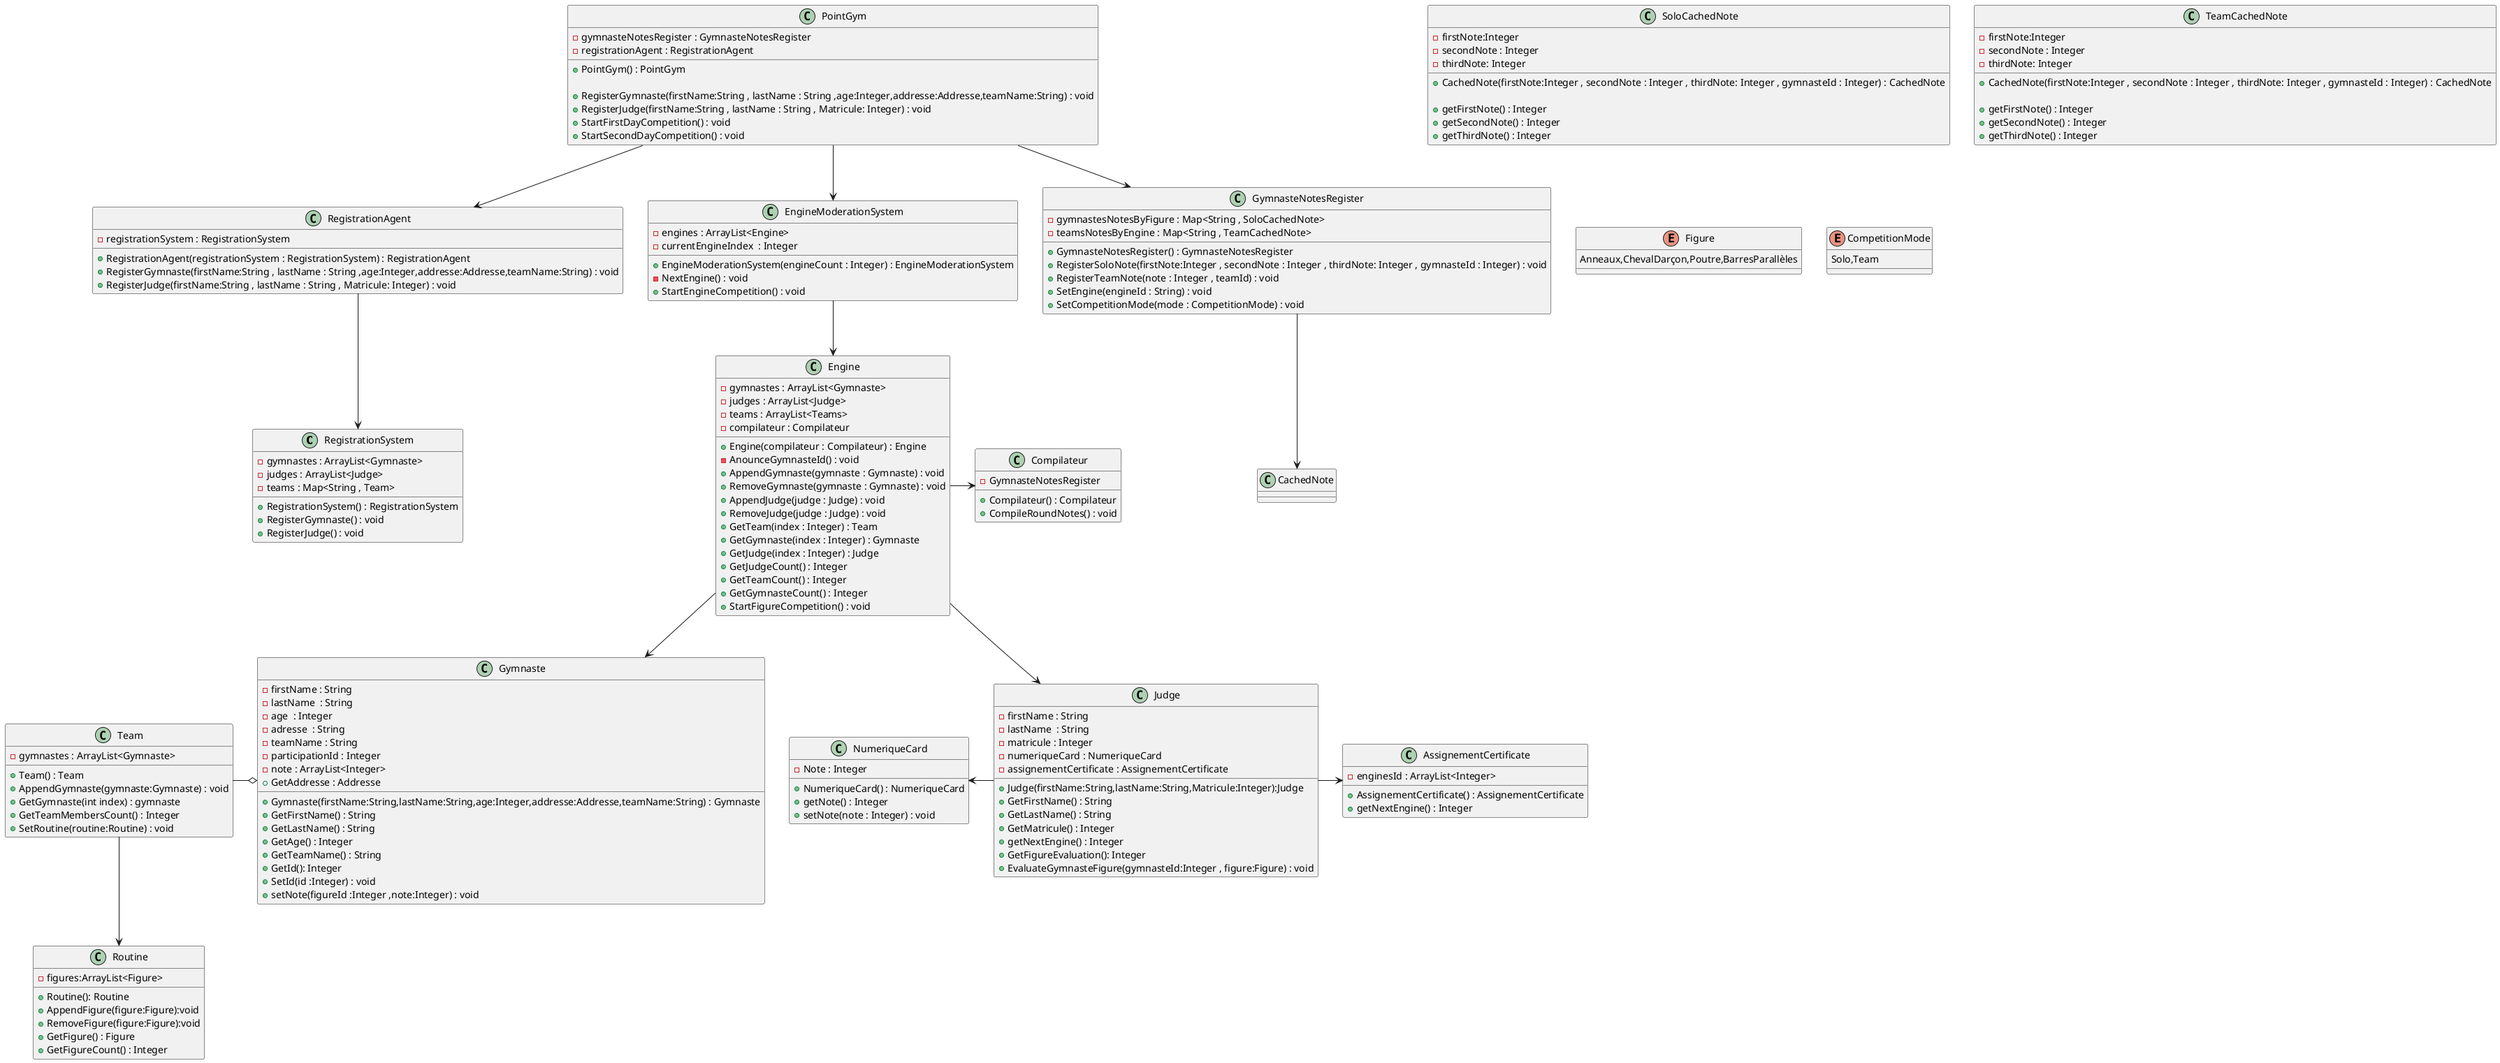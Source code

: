 @startuml systems

class RegistrationSystem{
    -gymnastes : ArrayList<Gymnaste>
    -judges : ArrayList<Judge>
    -teams : Map<String , Team>
    +RegistrationSystem() : RegistrationSystem
    +RegisterGymnaste() : void
    +RegisterJudge() : void
}

class RegistrationAgent{
    -registrationSystem : RegistrationSystem
    +RegistrationAgent(registrationSystem : RegistrationSystem) : RegistrationAgent
    +RegisterGymnaste(firstName:String , lastName : String ,age:Integer,addresse:Addresse,teamName:String) : void
    +RegisterJudge(firstName:String , lastName : String , Matricule: Integer) : void

}

'----------------

class EngineModerationSystem{
    -engines : ArrayList<Engine>
    -currentEngineIndex  : Integer
    +EngineModerationSystem(engineCount : Integer) : EngineModerationSystem
    -NextEngine() : void
    +StartEngineCompetition() : void
}

class Engine{
    -gymnastes : ArrayList<Gymnaste>
    -judges : ArrayList<Judge>
    -teams : ArrayList<Teams>
    -compilateur : Compilateur
    +Engine(compilateur : Compilateur) : Engine
    -AnounceGymnasteId() : void
    +AppendGymnaste(gymnaste : Gymnaste) : void
    +RemoveGymnaste(gymnaste : Gymnaste) : void
    +AppendJudge(judge : Judge) : void
    +RemoveJudge(judge : Judge) : void
    +GetTeam(index : Integer) : Team
    +GetGymnaste(index : Integer) : Gymnaste
    +GetJudge(index : Integer) : Judge
    +GetJudgeCount() : Integer
    +GetTeamCount() : Integer
    +GetGymnasteCount() : Integer
    +StartFigureCompetition() : void
}

class GymnasteNotesRegister{
    -gymnastesNotesByFigure : Map<String , SoloCachedNote>
    -teamsNotesByEngine : Map<String , TeamCachedNote>
    +GymnasteNotesRegister() : GymnasteNotesRegister
    +RegisterSoloNote(firstNote:Integer , secondNote : Integer , thirdNote: Integer , gymnasteId : Integer) : void
    +RegisterTeamNote(note : Integer , teamId) : void
    +SetEngine(engineId : String) : void
    +SetCompetitionMode(mode : CompetitionMode) : void
}


class SoloCachedNote{
    -firstNote:Integer 
    -secondNote : Integer 
    -thirdNote: Integer 

    +CachedNote(firstNote:Integer , secondNote : Integer , thirdNote: Integer , gymnasteId : Integer) : CachedNote

    +getFirstNote() : Integer
    +getSecondNote() : Integer
    +getThirdNote() : Integer

}


class TeamCachedNote{
    -firstNote:Integer 
    -secondNote : Integer 
    -thirdNote: Integer 

    +CachedNote(firstNote:Integer , secondNote : Integer , thirdNote: Integer , gymnasteId : Integer) : CachedNote

    +getFirstNote() : Integer
    +getSecondNote() : Integer
    +getThirdNote() : Integer

}

'-----------------

class Gymnaste{
    -firstName : String   
    -lastName  : String
    -age  : Integer
    -adresse  : String
    -teamName : String
    -participationId : Integer
    -note : ArrayList<Integer>
    +Gymnaste(firstName:String,lastName:String,age:Integer,addresse:Addresse,teamName:String) : Gymnaste
    +GetFirstName() : String
    +GetLastName() : String
    +GetAge() : Integer
    +GetAddresse : Addresse
    +GetTeamName() : String
    +GetId(): Integer
    +SetId(id :Integer) : void
    +setNote(figureId :Integer ,note:Integer) : void
}


class Team{
    -gymnastes : ArrayList<Gymnaste>
    +Team() : Team
    +AppendGymnaste(gymnaste:Gymnaste) : void
    +GetGymnaste(int index) : gymnaste
    +GetTeamMembersCount() : Integer
    +SetRoutine(routine:Routine) : void
}

enum Figure{
    Anneaux,ChevalDarçon,Poutre,BarresParallèles
}

'------------------

class Judge{
    -firstName : String
    -lastName  : String
    -matricule : Integer
    -numeriqueCard : NumeriqueCard
    -assignementCertificate : AssignementCertificate
    +Judge(firstName:String,lastName:String,Matricule:Integer):Judge
    +GetFirstName() : String
    +GetLastName() : String
    +GetMatricule() : Integer 
    +getNextEngine() : Integer
    +GetFigureEvaluation(): Integer
    +EvaluateGymnasteFigure(gymnasteId:Integer , figure:Figure) : void
}

class AssignementCertificate{
    -enginesId : ArrayList<Integer>
    +AssignementCertificate() : AssignementCertificate
    +getNextEngine() : Integer
}


class NumeriqueCard{
    -Note : Integer
    +NumeriqueCard() : NumeriqueCard
    +getNote() : Integer
    +setNote(note : Integer) : void
}
'-----------------
class Compilateur{
    -GymnasteNotesRegister
    +Compilateur() : Compilateur
    +CompileRoundNotes() : void
}

class Routine{
    -figures:ArrayList<Figure>
    +Routine(): Routine
    +AppendFigure(figure:Figure):void
    +RemoveFigure(figure:Figure):void
    +GetFigure() : Figure
    +GetFigureCount() : Integer
}
'-----------------

class PointGym{
    -gymnasteNotesRegister : GymnasteNotesRegister
    -registrationAgent : RegistrationAgent
    +PointGym() : PointGym
    
    +RegisterGymnaste(firstName:String , lastName : String ,age:Integer,addresse:Addresse,teamName:String) : void
    +RegisterJudge(firstName:String , lastName : String , Matricule: Integer) : void
    +StartFirstDayCompetition() : void
    +StartSecondDayCompetition() : void
}


enum CompetitionMode{
    Solo,Team
}


'-------------------
PointGym --> EngineModerationSystem
PointGym --> RegistrationAgent
PointGym --> GymnasteNotesRegister

GymnasteNotesRegister --> CachedNote

EngineModerationSystem --> Engine
Engine --> Gymnaste
Engine --> Judge


Judge -> AssignementCertificate
NumeriqueCard <- Judge

Team -o Gymnaste
Team --> Routine

RegistrationAgent --> RegistrationSystem

Engine -> Compilateur

@enduml